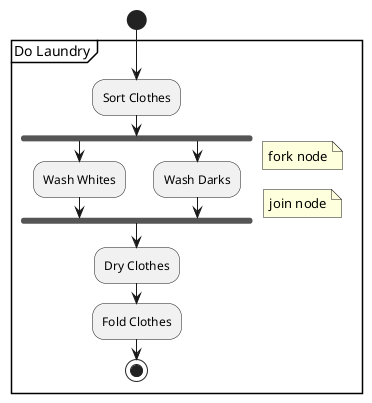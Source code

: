 @startuml

'Documentation
'https://plantuml.com/activity-diagram-beta

'Online Editor
'http://www.plantuml.com/plantuml/dumla/SoWkIImgAStDuNBAJrBGjLDmpCbCJbMmKiX8pSd9vt98pKi1IW80

start
partition "Do Laundry" {
    :Sort Clothes;

    
    fork
        :Wash Whites;
    fork again
        :Wash Darks;
    end fork
    note right: fork node
    note right: join node

    :Dry Clothes;
    :Fold Clothes;
    stop
}
@enduml